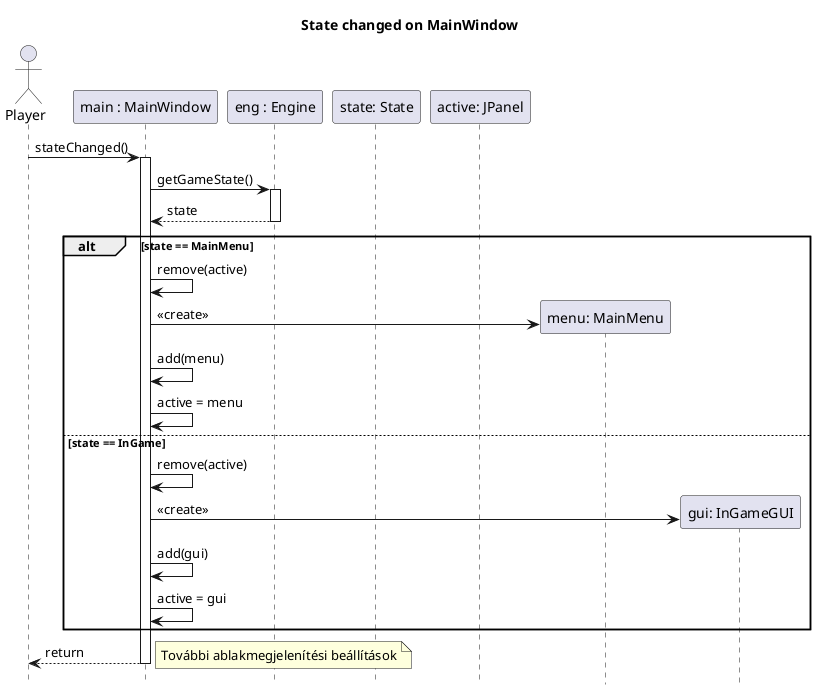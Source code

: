 @startuml
hide footbox
title State changed on MainWindow

actor Player as player
participant "main : MainWindow" as main
participant "eng : Engine" as eng
participant "state: State" as state
participant "active: JPanel" as active
participant "menu: MainMenu" as menu
participant "gui: InGameGUI" as gui




player -> main++: stateChanged()
main -> eng++: getGameState()
eng-->main--: state

alt state == MainMenu
    main -> main: remove(active)
    create menu
    main -> menu: <<create>> 
    main -> main: add(menu)
    main -> main: active = menu
else state == InGame
    main -> main: remove(active)
    create gui
    main -> gui: <<create>> 
    main -> main: add(gui)
    main -> main: active = gui
end

main --> player--: return
note right
További ablakmegjelenítési beállítások
end note

@enduml
